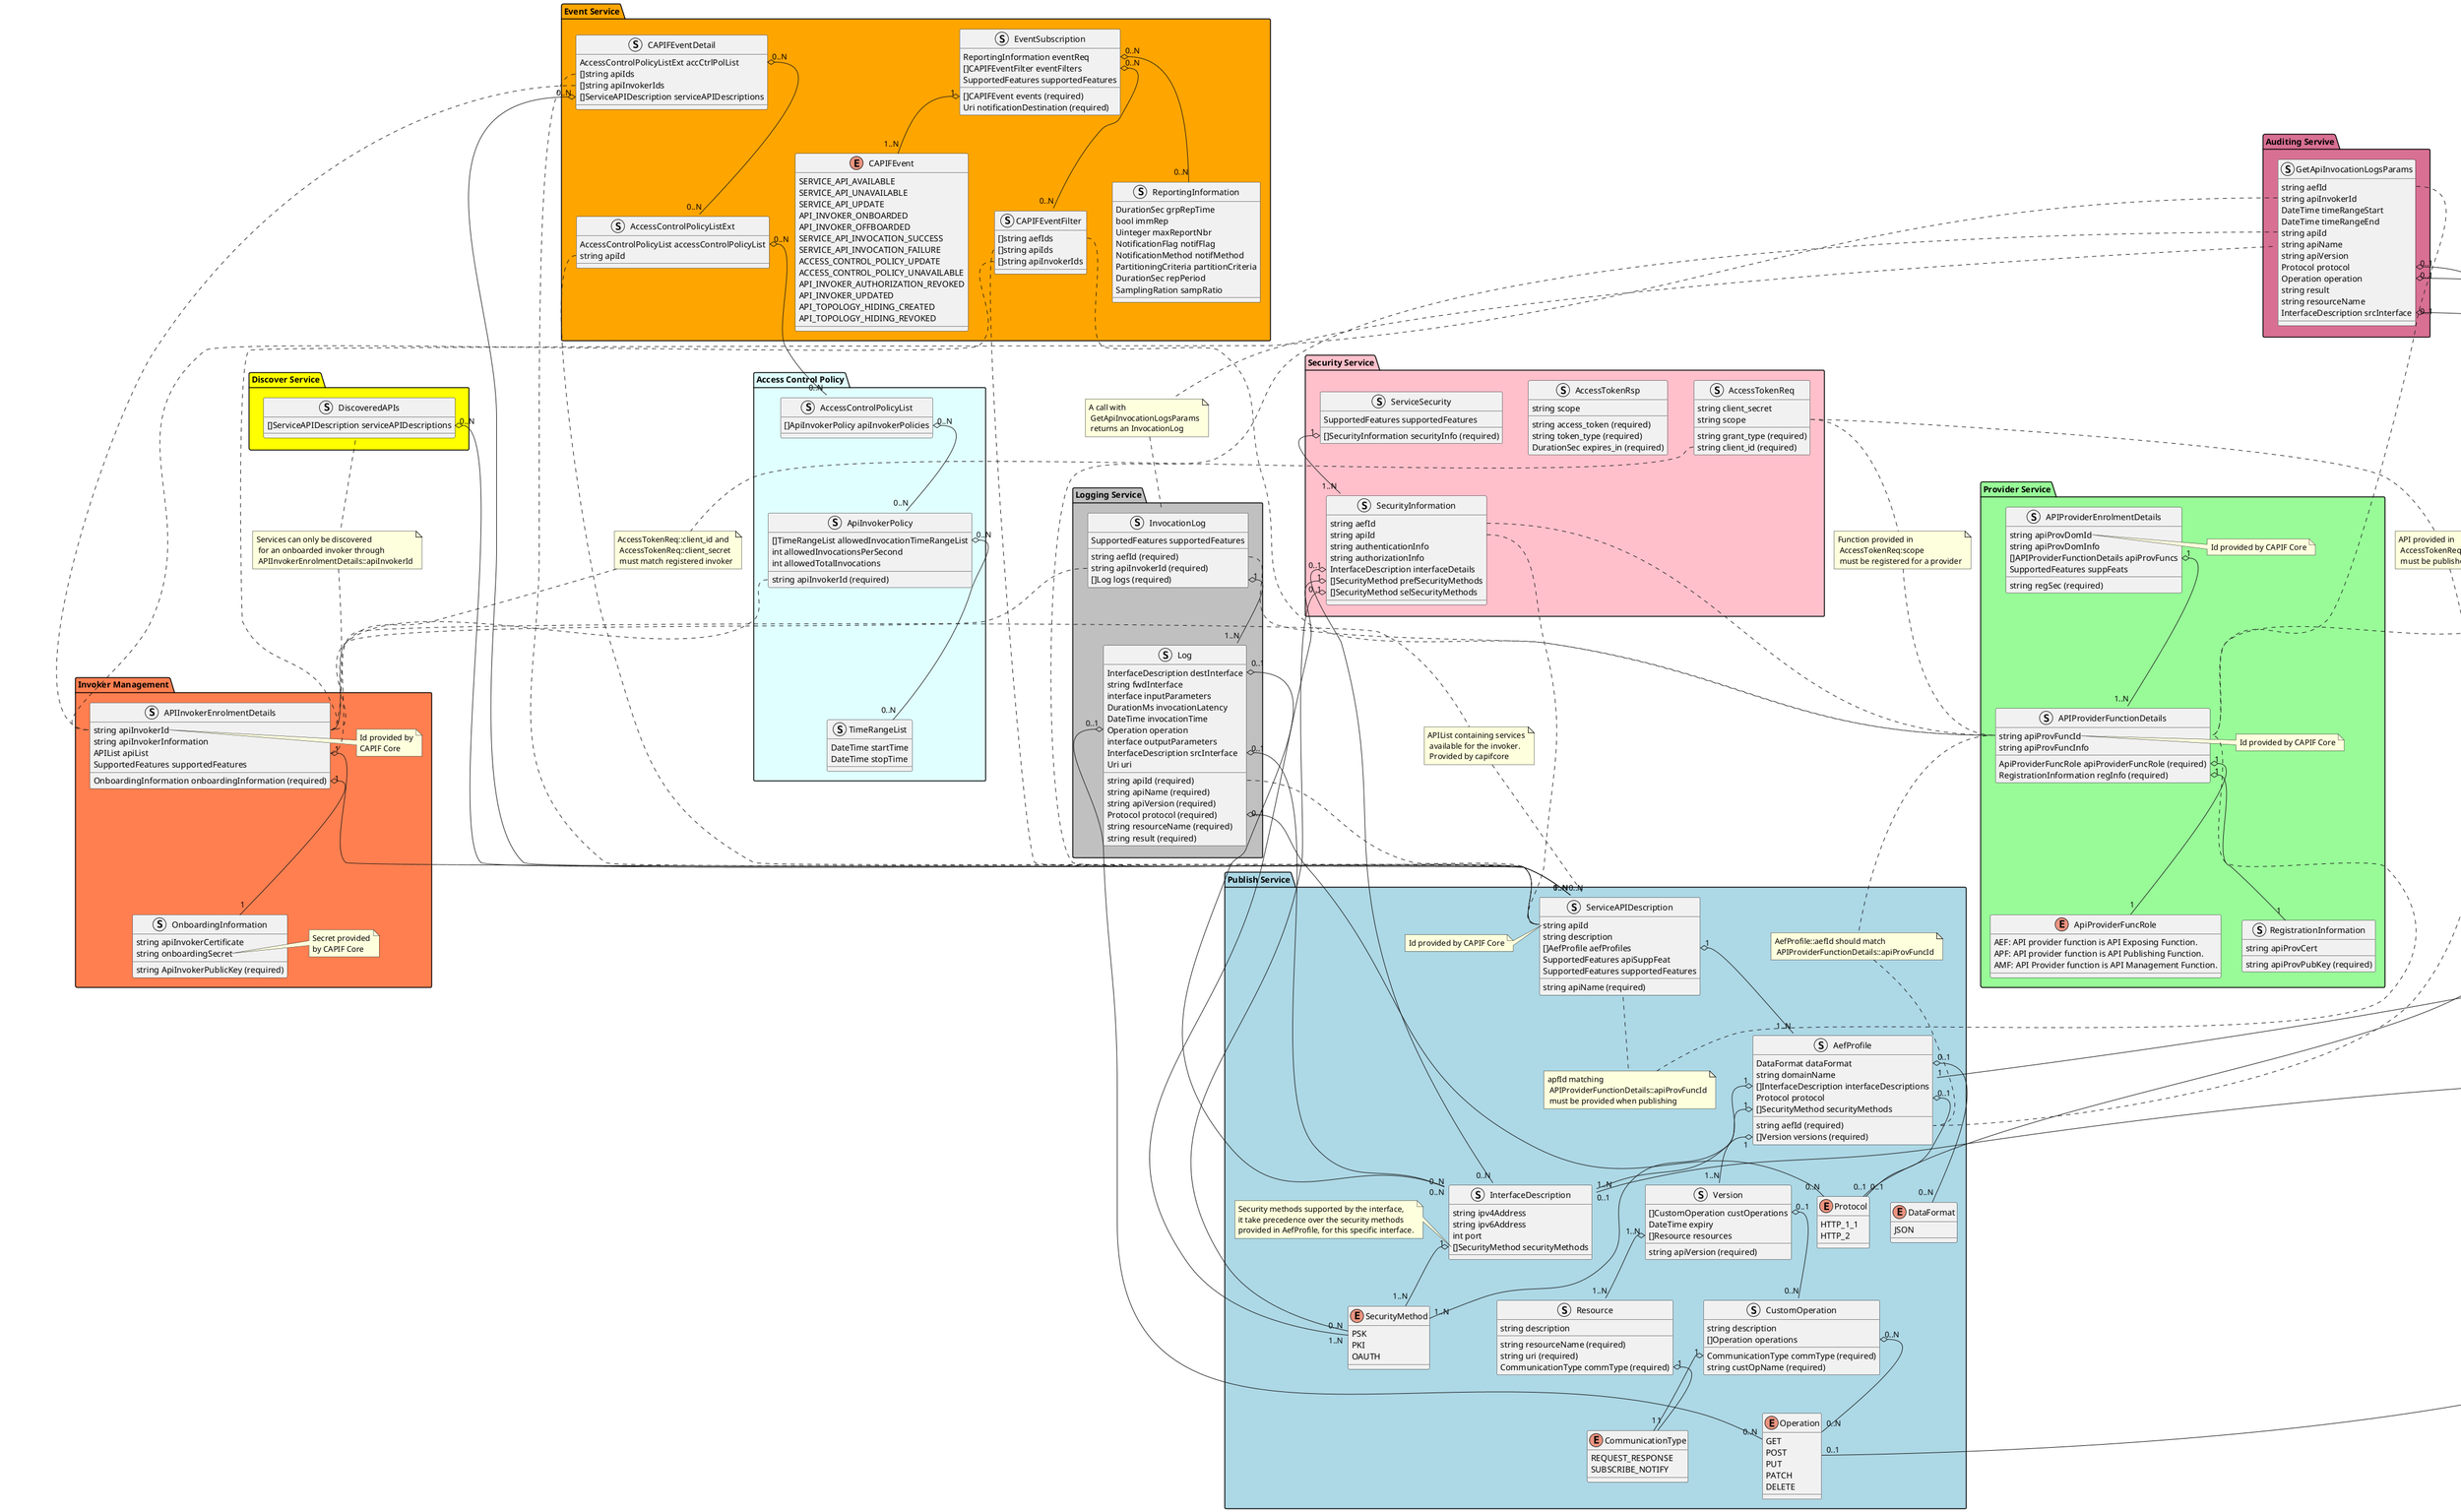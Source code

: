 @startuml Information model for CAPIF
' Provider Service
package "Provider Service" #palegreen {
    struct APIProviderEnrolmentDetails {
        string apiProvDomId
        string apiProvDomInfo
        []APIProviderFunctionDetails apiProvFuncs
        string regSec (required)
        SupportedFeatures suppFeats
    }
    note right of APIProviderEnrolmentDetails::apiProvDomId
        Id provided by CAPIF Core
    end note
    struct APIProviderFunctionDetails {
        string apiProvFuncId
        string apiProvFuncInfo
        ApiProviderFuncRole apiProviderFuncRole (required)
        RegistrationInformation regInfo (required)
    }
    note right of APIProviderFunctionDetails::apiProvFuncId
        Id provided by CAPIF Core
    end note
    enum ApiProviderFuncRole {
        AEF: API provider function is API Exposing Function.
        APF: API provider function is API Publishing Function.
        AMF: API Provider function is API Management Function.
    }
    struct RegistrationInformation {
        string apiProvCert
        string apiProvPubKey (required)
    }
    APIProviderEnrolmentDetails::apiProvFuncs "1" o-- "1..N" APIProviderFunctionDetails
    APIProviderFunctionDetails::regInfo "1" o-- "1" RegistrationInformation
    APIProviderFunctionDetails::apiProviderFuncRole "1" o-- "1" ApiProviderFuncRole
}

' Publish Service
package "Publish Service" #lightblue {
    struct ServiceAPIDescription {
        string apiId
        string apiName (required)
        string description
        []AefProfile aefProfiles
        SupportedFeatures apiSuppFeat
        SupportedFeatures supportedFeatures
    }
    note left of ServiceAPIDescription::apiId
        Id provided by CAPIF Core
    end note
    note "apfId matching\n APIProviderFunctionDetails::apiProvFuncId\n must be provided when publishing" as publishProviderRel
    ServiceAPIDescription .. publishProviderRel
    publishProviderRel .. APIProviderFunctionDetails::apiProvFuncId
    struct AefProfile {
        string aefId (required)
        DataFormat dataFormat
        string domainName
        []InterfaceDescription interfaceDescriptions
        Protocol protocol
        []SecurityMethod securityMethods
        []Version versions (required)
    }
    enum DataFormat {
        JSON
    }
    enum Protocol {
        HTTP_1_1
        HTTP_2
    }
    note "AefProfile::aefId should match\n APIProviderFunctionDetails::apiProvFuncId" as aefIdRel
    APIProviderFunctionDetails::apiProvFuncId .. aefIdRel
    aefIdRel .. AefProfile::aefId
    struct InterfaceDescription {
        string ipv4Address
        string ipv6Address
        int port
        []SecurityMethod securityMethods
    }
    note left of InterfaceDescription::securityMethods
        Security methods supported by the interface,
        it take precedence over the security methods
        provided in AefProfile, for this specific interface.
    end note
    struct Version {
        []CustomOperation custOperations
        DateTime expiry
        []Resource resources
        string apiVersion (required)
    }
    struct CustomOperation {
        CommunicationType commType (required)
        string custOpName (required)
        string description
        []Operation operations
    }
    enum Operation {
        GET
        POST
        PUT
        PATCH
        DELETE
    }
    enum SecurityMethod {
        PSK
        PKI
        OAUTH
    }
    struct Resource {
        string resourceName (required)
        string uri (required)
        CommunicationType commType (required)
        string description
    }
    enum CommunicationType {
        REQUEST_RESPONSE
        SUBSCRIBE_NOTIFY
    }
    ServiceAPIDescription::aefProfiles "1" o-- "1..N" AefProfile
    AefProfile::interfaceDescriptions "1" o-- "1..N" InterfaceDescription
    AefProfile::protocol "0..1" o-- "0..1" Protocol
    AefProfile::securityMethods "1" o-- "1..N" SecurityMethod
    AefProfile::dataFormat "0..1" o-- "0..N" DataFormat
    InterfaceDescription::securityMethods "1" o-- "1..N" SecurityMethod
    AefProfile::versions "1" o-- "1..N" Version
    Version::resources "1..N" o-- "1..N" Resource
    Version::custOperations "0..1" o-- "0..N" CustomOperation
    CustomOperation::CommunicationType "1" o-- "1" CommunicationType
    CustomOperation::operations "0..N" o-- "0..N" Operation
    Resource::commType "1" o-- "1" CommunicationType
}

' Invoker Management
package "Invoker Management" #coral {
    struct APIInvokerEnrolmentDetails {
        string apiInvokerId
        string apiInvokerInformation
        APIList apiList
        OnboardingInformation onboardingInformation (required)
        SupportedFeatures supportedFeatures
    }
    note right of APIInvokerEnrolmentDetails::apiInvokerId
        Id provided by
        CAPIF Core
    end note
    struct OnboardingInformation {
        string apiInvokerCertificate
        string ApiInvokerPublicKey (required)
        string onboardingSecret
    }
    note right of OnboardingInformation::Secret
        Secret provided
        by CAPIF Core
    end note
    APIInvokerEnrolmentDetails::apiList "1" o-- "1..N" ServiceAPIDescription
    APIInvokerEnrolmentDetails::onboardingInformation "1" o-- "1" OnboardingInformation
}
note "APIList containing services\n available for the invoker.\n Provided by capifcore" as invServiceRel
APIInvokerEnrolmentDetails::apiList .. invServiceRel
invServiceRel .. ServiceAPIDescription

' Discover Service
package "Discover Service"  #Yellow {
    struct DiscoveredAPIs {
        []ServiceAPIDescription serviceAPIDescriptions
    }
}
DiscoveredAPIs::serviceAPIDescriptions "0..N" o-- "0..N" ServiceAPIDescription
note "Services can only be discovered\n for an onboarded invoker through\n APIInvokerEnrolmentDetails::apiInvokerId" as invokerDiscoverRel
DiscoveredAPIs .. invokerDiscoverRel
invokerDiscoverRel .. APIInvokerEnrolmentDetails::apiInvokerId

' Security Service
package "Security Service" #Pink {
    struct AccessTokenReq {
        string grant_type (required)
        string client_id (required)
        string client_secret
        string scope
    }
    struct AccessTokenRsp {
        string access_token (required)
        string token_type (required)
        DurationSec expires_in (required)
        string scope
    }
    struct ServiceSecurity {
        []SecurityInformation securityInfo (required)
        SupportedFeatures supportedFeatures
    }
    struct SecurityInformation {
        string aefId
        string apiId
        string authenticationInfo
        string authorizationInfo
        InterfaceDescription interfaceDetails
        []SecurityMethod prefSecurityMethods
        []SecurityMethod selSecurityMethods
    }
    ServiceSecurity::securityInfo "1" o-- "1..N" SecurityInformation
    SecurityInformation::interfaceDetails "0..1" o-- "0..N" InterfaceDescription
    SecurityInformation::prefSecurityMethods "1" o-- "1..N" SecurityMethod
    SecurityInformation::selSecurityMethods "0..1" o-- "0..N" SecurityMethod
}
SecurityInformation::aefId .. APIProviderFunctionDetails::apiProvFuncId
SecurityInformation::apiId .. ServiceAPIDescription::apiId
note "AccessTokenReq::client_id and\n AccessTokenReq::client_secret\n must match registered invoker" as accessInvokerRel
AccessTokenReq::client_id .. accessInvokerRel
accessInvokerRel .. APIInvokerEnrolmentDetails::apiInvokerId
note "Function provided in\n AccessTokenReq:scope\n must be registered for a provider" as accessProviderRel
AccessTokenReq::scope .. accessProviderRel
accessProviderRel .. APIProviderFunctionDetails::apiProvFuncId
note "API provided in\n AccessTokenReq:scope\n must be published" as accessPublishRel
AccessTokenReq::scope .. accessPublishRel
accessPublishRel .. AefProfile::aefId

' Event Service
package "Event Service" #Orange {
    struct EventSubscription {
        []CAPIFEvent events (required)
        Uri notificationDestination (required)
        ReportingInformation eventReq
        []CAPIFEventFilter eventFilters
        SupportedFeatures supportedFeatures
    }
    struct CAPIFEventFilter {
        []string aefIds
        []string apiIds
        []string apiInvokerIds
    }
    enum CAPIFEvent {
        SERVICE_API_AVAILABLE
        SERVICE_API_UNAVAILABLE
        SERVICE_API_UPDATE
        API_INVOKER_ONBOARDED
        API_INVOKER_OFFBOARDED
        SERVICE_API_INVOCATION_SUCCESS
        SERVICE_API_INVOCATION_FAILURE
        ACCESS_CONTROL_POLICY_UPDATE
        ACCESS_CONTROL_POLICY_UNAVAILABLE
        API_INVOKER_AUTHORIZATION_REVOKED
        API_INVOKER_UPDATED
        API_TOPOLOGY_HIDING_CREATED
        API_TOPOLOGY_HIDING_REVOKED
    }
    struct ReportingInformation {
        DurationSec grpRepTime
        bool immRep
        Uinteger maxReportNbr
        NotificationFlag notifFlag
        NotificationMethod notifMethod
        PartitioningCriteria partitionCriteria
        DurationSec repPeriod
        SamplingRation sampRatio
    }
    struct CAPIFEventDetail {
        AccessControlPolicyListExt accCtrlPolList
        []string apiIds
        []string apiInvokerIds
        []ServiceAPIDescription serviceAPIDescriptions
    }
    struct AccessControlPolicyListExt {
        AccessControlPolicyList accessControlPolicyList
        string apiId
    }
}
EventSubscription::eventFilters "0..N" o-- "0..N" CAPIFEventFilter
EventSubscription::events "1" o-- "1..N" CAPIFEvent
EventSubscription::eventReq "0..N" o-- "0..N" ReportingInformation
CAPIFEventDetail::serviceAPIDescriptions "0..N" o-- "0..N" ServiceAPIDescription
CAPIFEventFilter::aefIds .. APIProviderFunctionDetails::apiProvFuncId
CAPIFEventFilter::apiIds .. ServiceAPIDescription::apiId
CAPIFEventFilter::apiInvokerIds .. APIInvokerEnrolmentDetails::apiInvokerId
CAPIFEventDetail::apiIds .. ServiceAPIDescription::apiId
CAPIFEventDetail::apiInvokerIds .. APIInvokerEnrolmentDetails::apiInvokerId
CAPIFEventDetail::accCtrlPolList "0..N" o-- "0..N" AccessControlPolicyListExt
AccessControlPolicyListExt::apiId .. ServiceAPIDescription::apiId

' Access Control Policy
package "Access Control Policy" #LightCyan {
    struct AccessControlPolicyList {
        []ApiInvokerPolicy apiInvokerPolicies
    }
    struct ApiInvokerPolicy {
        []TimeRangeList allowedInvocationTimeRangeList
        int allowedInvocationsPerSecond
        int allowedTotalInvocations
        string apiInvokerId (required)
    }
    struct TimeRangeList {
        DateTime startTime
        DateTime stopTime
    }
}
AccessControlPolicyList::apiInvokerPolicies "0..N" o-- "0..N" ApiInvokerPolicy
ApiInvokerPolicy::allowedInvocationTimeRangeList "0..N" o-- "0..N" TimeRangeList
AccessControlPolicyListExt::accessControlPolicyList "0..N" o-- "0..N" AccessControlPolicyList
ApiInvokerPolicy::apiInvokerId .. APIInvokerEnrolmentDetails::apiInvokerId

' Logging Service
package "Logging Service" #Silver {
    struct InvocationLog {
        string aefId (required)
        string apiInvokerId (required)
        []Log logs (required)
        SupportedFeatures supportedFeatures
    }
    struct Log {
        string apiId (required)
        string apiName (required)
        string apiVersion (required)
        InterfaceDescription destInterface
        string fwdInterface
        interface inputParameters
        DurationMs invocationLatency
        DateTime invocationTime
        Operation operation
        interface outputParameters
        Protocol protocol (required)
        string resourceName (required)
        string result (required)
        InterfaceDescription srcInterface
        Uri uri
    }
}
InvocationLog::logs "1" o-- "1..N" Log
InvocationLog::aefId .. APIProviderFunctionDetails::apiProvFuncId
InvocationLog::apiInvokerId .. APIInvokerEnrolmentDetails::apiInvokerId
Log::apiId .. ServiceAPIDescription::apiId
Log::destInterface "0..1" o-- "0..N" InterfaceDescription
Log::srcInterface "0..1" o-- "0..N" InterfaceDescription
Log::protocol "0..1" o-- "0..N" Protocol
Log::operation "0..1" o-- "0..N" Operation

' Auditing Service
package "Auditing Servive" #PaleVioletRed {
    struct GetApiInvocationLogsParams {
        string aefId
        string apiInvokerId
        DateTime timeRangeStart
        DateTime timeRangeEnd
        string apiId
        string apiName
        string apiVersion
        Protocol protocol
        Operation operation
        string result
        string resourceName
        InterfaceDescription srcInterface
    }
}
GetApiInvocationLogsParams::aefId .. APIProviderFunctionDetails::apiProvFuncId
GetApiInvocationLogsParams::apiInvokerId .. APIInvokerEnrolmentDetails::apiInvokerId
GetApiInvocationLogsParams::apiId .. ServiceAPIDescription::apiId
GetApiInvocationLogsParams::protocol "0..1" o-- "0..1" Protocol
GetApiInvocationLogsParams::operation "0..1" o-- "0..1" Operation
GetApiInvocationLogsParams::srcInterface "0..1" o-- "0..1" InterfaceDescription
note "A call with\n GetApiInvocationLogsParams\n returns an InvocationLog" as auditLogRel
GetApiInvocationLogsParams .. auditLogRel
auditLogRel .. InvocationLog

' Routing Service
package "Routing Service" {
    struct RoutingInfo {
        []RoutingRule routingRules (required)
    }
    struct RoutingRule {
        AefProfile aefProfile (required)
        []Ipv4AddressRange ipv4AddrRanges
        []Ipv6AddressRange ipv6AddrRanges
    }
    struct GetServiceApisServiceApiIdParams {
        string aefId (required)
        SupportedFeatures suppFeat
    }
    RoutingInfo::routingRules "1" o-- "1..N" RoutingRule
    RoutingRule::aefProfile "1" o-- "1" AefProfile
    GetServiceApisServiceApiIdParams::aefId .. APIProviderFunctionDetails::apiProvFuncId
    note "A call with\n GetServiceApisServiceApiIdParams\n returns a RoutingInfo" as routingRel
    GetServiceApisServiceApiIdParams .. routingRel
    routingRel .. RoutingInfo
}
@enduml